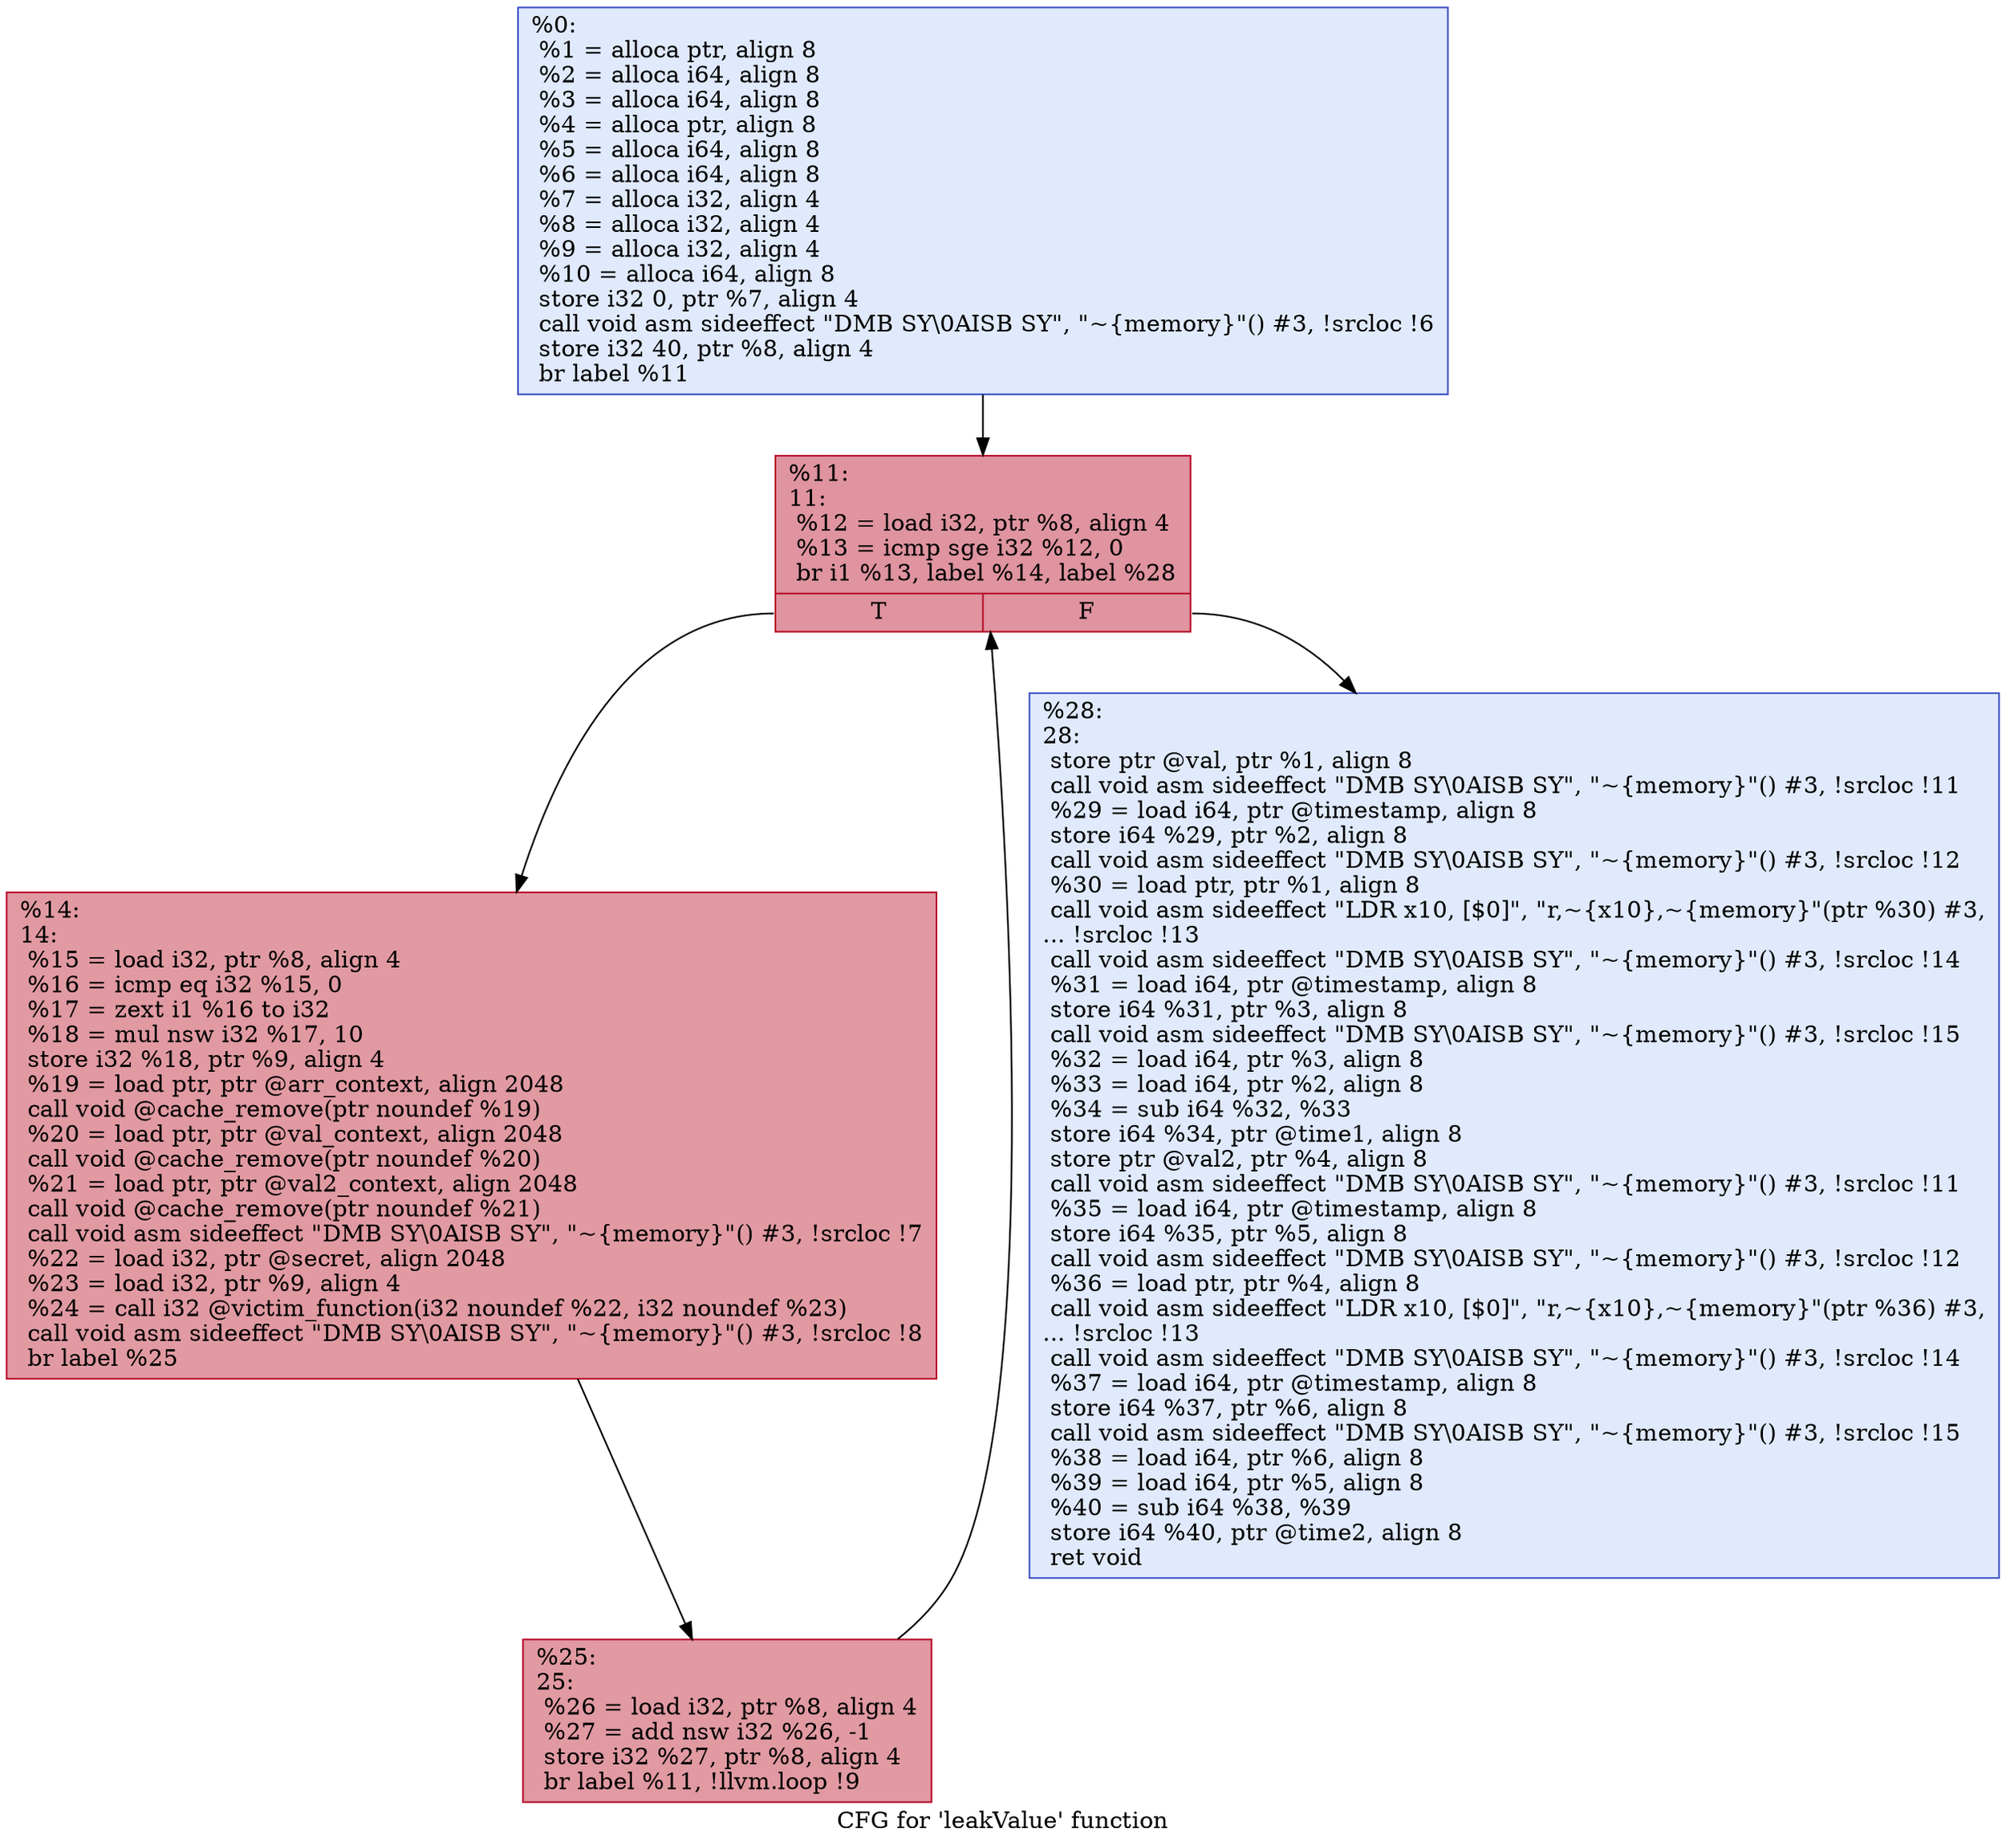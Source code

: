 digraph "CFG for 'leakValue' function" {
	label="CFG for 'leakValue' function";

	Node0x60000292d480 [shape=record,color="#3d50c3ff", style=filled, fillcolor="#b9d0f970",label="{%0:\l  %1 = alloca ptr, align 8\l  %2 = alloca i64, align 8\l  %3 = alloca i64, align 8\l  %4 = alloca ptr, align 8\l  %5 = alloca i64, align 8\l  %6 = alloca i64, align 8\l  %7 = alloca i32, align 4\l  %8 = alloca i32, align 4\l  %9 = alloca i32, align 4\l  %10 = alloca i64, align 8\l  store i32 0, ptr %7, align 4\l  call void asm sideeffect \"DMB SY\\0AISB SY\", \"~\{memory\}\"() #3, !srcloc !6\l  store i32 40, ptr %8, align 4\l  br label %11\l}"];
	Node0x60000292d480 -> Node0x60000292d540;
	Node0x60000292d540 [shape=record,color="#b70d28ff", style=filled, fillcolor="#b70d2870",label="{%11:\l11:                                               \l  %12 = load i32, ptr %8, align 4\l  %13 = icmp sge i32 %12, 0\l  br i1 %13, label %14, label %28\l|{<s0>T|<s1>F}}"];
	Node0x60000292d540:s0 -> Node0x60000292d580;
	Node0x60000292d540:s1 -> Node0x60000292d600;
	Node0x60000292d580 [shape=record,color="#b70d28ff", style=filled, fillcolor="#bb1b2c70",label="{%14:\l14:                                               \l  %15 = load i32, ptr %8, align 4\l  %16 = icmp eq i32 %15, 0\l  %17 = zext i1 %16 to i32\l  %18 = mul nsw i32 %17, 10\l  store i32 %18, ptr %9, align 4\l  %19 = load ptr, ptr @arr_context, align 2048\l  call void @cache_remove(ptr noundef %19)\l  %20 = load ptr, ptr @val_context, align 2048\l  call void @cache_remove(ptr noundef %20)\l  %21 = load ptr, ptr @val2_context, align 2048\l  call void @cache_remove(ptr noundef %21)\l  call void asm sideeffect \"DMB SY\\0AISB SY\", \"~\{memory\}\"() #3, !srcloc !7\l  %22 = load i32, ptr @secret, align 2048\l  %23 = load i32, ptr %9, align 4\l  %24 = call i32 @victim_function(i32 noundef %22, i32 noundef %23)\l  call void asm sideeffect \"DMB SY\\0AISB SY\", \"~\{memory\}\"() #3, !srcloc !8\l  br label %25\l}"];
	Node0x60000292d580 -> Node0x60000292d840;
	Node0x60000292d840 [shape=record,color="#b70d28ff", style=filled, fillcolor="#bb1b2c70",label="{%25:\l25:                                               \l  %26 = load i32, ptr %8, align 4\l  %27 = add nsw i32 %26, -1\l  store i32 %27, ptr %8, align 4\l  br label %11, !llvm.loop !9\l}"];
	Node0x60000292d840 -> Node0x60000292d540;
	Node0x60000292d600 [shape=record,color="#3d50c3ff", style=filled, fillcolor="#b9d0f970",label="{%28:\l28:                                               \l  store ptr @val, ptr %1, align 8\l  call void asm sideeffect \"DMB SY\\0AISB SY\", \"~\{memory\}\"() #3, !srcloc !11\l  %29 = load i64, ptr @timestamp, align 8\l  store i64 %29, ptr %2, align 8\l  call void asm sideeffect \"DMB SY\\0AISB SY\", \"~\{memory\}\"() #3, !srcloc !12\l  %30 = load ptr, ptr %1, align 8\l  call void asm sideeffect \"LDR x10, [$0]\", \"r,~\{x10\},~\{memory\}\"(ptr %30) #3,\l... !srcloc !13\l  call void asm sideeffect \"DMB SY\\0AISB SY\", \"~\{memory\}\"() #3, !srcloc !14\l  %31 = load i64, ptr @timestamp, align 8\l  store i64 %31, ptr %3, align 8\l  call void asm sideeffect \"DMB SY\\0AISB SY\", \"~\{memory\}\"() #3, !srcloc !15\l  %32 = load i64, ptr %3, align 8\l  %33 = load i64, ptr %2, align 8\l  %34 = sub i64 %32, %33\l  store i64 %34, ptr @time1, align 8\l  store ptr @val2, ptr %4, align 8\l  call void asm sideeffect \"DMB SY\\0AISB SY\", \"~\{memory\}\"() #3, !srcloc !11\l  %35 = load i64, ptr @timestamp, align 8\l  store i64 %35, ptr %5, align 8\l  call void asm sideeffect \"DMB SY\\0AISB SY\", \"~\{memory\}\"() #3, !srcloc !12\l  %36 = load ptr, ptr %4, align 8\l  call void asm sideeffect \"LDR x10, [$0]\", \"r,~\{x10\},~\{memory\}\"(ptr %36) #3,\l... !srcloc !13\l  call void asm sideeffect \"DMB SY\\0AISB SY\", \"~\{memory\}\"() #3, !srcloc !14\l  %37 = load i64, ptr @timestamp, align 8\l  store i64 %37, ptr %6, align 8\l  call void asm sideeffect \"DMB SY\\0AISB SY\", \"~\{memory\}\"() #3, !srcloc !15\l  %38 = load i64, ptr %6, align 8\l  %39 = load i64, ptr %5, align 8\l  %40 = sub i64 %38, %39\l  store i64 %40, ptr @time2, align 8\l  ret void\l}"];
}
